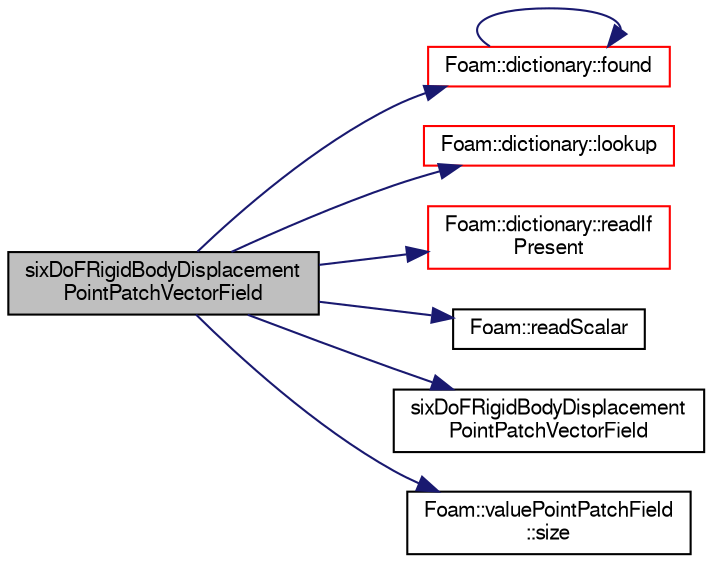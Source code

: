 digraph "sixDoFRigidBodyDisplacementPointPatchVectorField"
{
  bgcolor="transparent";
  edge [fontname="FreeSans",fontsize="10",labelfontname="FreeSans",labelfontsize="10"];
  node [fontname="FreeSans",fontsize="10",shape=record];
  rankdir="LR";
  Node4 [label="sixDoFRigidBodyDisplacement\lPointPatchVectorField",height=0.2,width=0.4,color="black", fillcolor="grey75", style="filled", fontcolor="black"];
  Node4 -> Node5 [color="midnightblue",fontsize="10",style="solid",fontname="FreeSans"];
  Node5 [label="Foam::dictionary::found",height=0.2,width=0.4,color="red",URL="$a26014.html#adcd3d5d43253006ef145e56b43025d28",tooltip="Search dictionary for given keyword. "];
  Node5 -> Node5 [color="midnightblue",fontsize="10",style="solid",fontname="FreeSans"];
  Node4 -> Node7 [color="midnightblue",fontsize="10",style="solid",fontname="FreeSans"];
  Node7 [label="Foam::dictionary::lookup",height=0.2,width=0.4,color="red",URL="$a26014.html#a6a0727fa523e48977e27348663def509",tooltip="Find and return an entry data stream. "];
  Node4 -> Node227 [color="midnightblue",fontsize="10",style="solid",fontname="FreeSans"];
  Node227 [label="Foam::dictionary::readIf\lPresent",height=0.2,width=0.4,color="red",URL="$a26014.html#ad4bd008e6ee208313f2c3a963ee1170d",tooltip="Find an entry if present, and assign to T. "];
  Node4 -> Node252 [color="midnightblue",fontsize="10",style="solid",fontname="FreeSans"];
  Node252 [label="Foam::readScalar",height=0.2,width=0.4,color="black",URL="$a21124.html#a828d57f6d9b9806c086a3f840a147115",tooltip="Read whole of buf as a scalar. Return true if succesful. "];
  Node4 -> Node307 [color="midnightblue",fontsize="10",style="solid",fontname="FreeSans"];
  Node307 [label="sixDoFRigidBodyDisplacement\lPointPatchVectorField",height=0.2,width=0.4,color="black",URL="$a29470.html#adbd49b426745c060222c12a79dbdaec5",tooltip="Construct from patch and internal field. "];
  Node4 -> Node308 [color="midnightblue",fontsize="10",style="solid",fontname="FreeSans"];
  Node308 [label="Foam::valuePointPatchField\l::size",height=0.2,width=0.4,color="black",URL="$a26574.html#a9facbf0a118d395c89884e45a5ca4e4b",tooltip="Return size. "];
}
